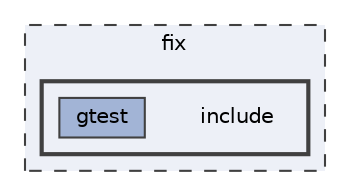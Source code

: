 digraph "fix/include"
{
 // LATEX_PDF_SIZE
  bgcolor="transparent";
  edge [fontname=Helvetica,fontsize=10,labelfontname=Helvetica,labelfontsize=10];
  node [fontname=Helvetica,fontsize=10,shape=box,height=0.2,width=0.4];
  compound=true
  subgraph clusterdir_b4d3f8626c96dc550d2abab171042708 {
    graph [ bgcolor="#edf0f7", pencolor="grey25", label="fix", fontname=Helvetica,fontsize=10 style="filled,dashed", URL="dir_b4d3f8626c96dc550d2abab171042708.html",tooltip=""]
  subgraph clusterdir_89efffde112328066e4d76293b7b46ef {
    graph [ bgcolor="#edf0f7", pencolor="grey25", label="", fontname=Helvetica,fontsize=10 style="filled,bold", URL="dir_89efffde112328066e4d76293b7b46ef.html",tooltip=""]
    dir_89efffde112328066e4d76293b7b46ef [shape=plaintext, label="include"];
  dir_38e80c1634d8017c49f8f62013db597d [label="gtest", fillcolor="#a2b4d6", color="grey25", style="filled", URL="dir_38e80c1634d8017c49f8f62013db597d.html",tooltip=""];
  }
  }
}
